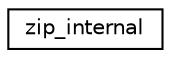 digraph "类继承关系图"
{
  edge [fontname="Helvetica",fontsize="10",labelfontname="Helvetica",labelfontsize="10"];
  node [fontname="Helvetica",fontsize="10",shape=record];
  rankdir="LR";
  Node0 [label="zip_internal",height=0.2,width=0.4,color="black", fillcolor="white", style="filled",URL="$structzip__internal.html"];
}
